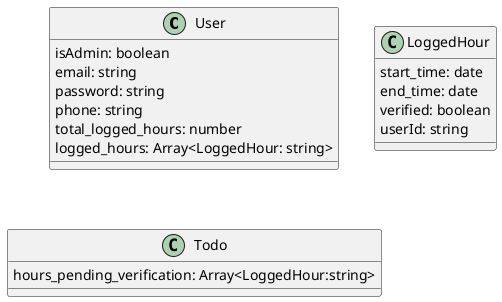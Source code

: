 @startuml
class User {
  isAdmin: boolean
  email: string
  password: string
  phone: string
  total_logged_hours: number
  logged_hours: Array<LoggedHour: string>
}

class LoggedHour {
  start_time: date
  end_time: date
  verified: boolean
  userId: string
}

class Todo{
  hours_pending_verification: Array<LoggedHour:string>
  
}


@enduml